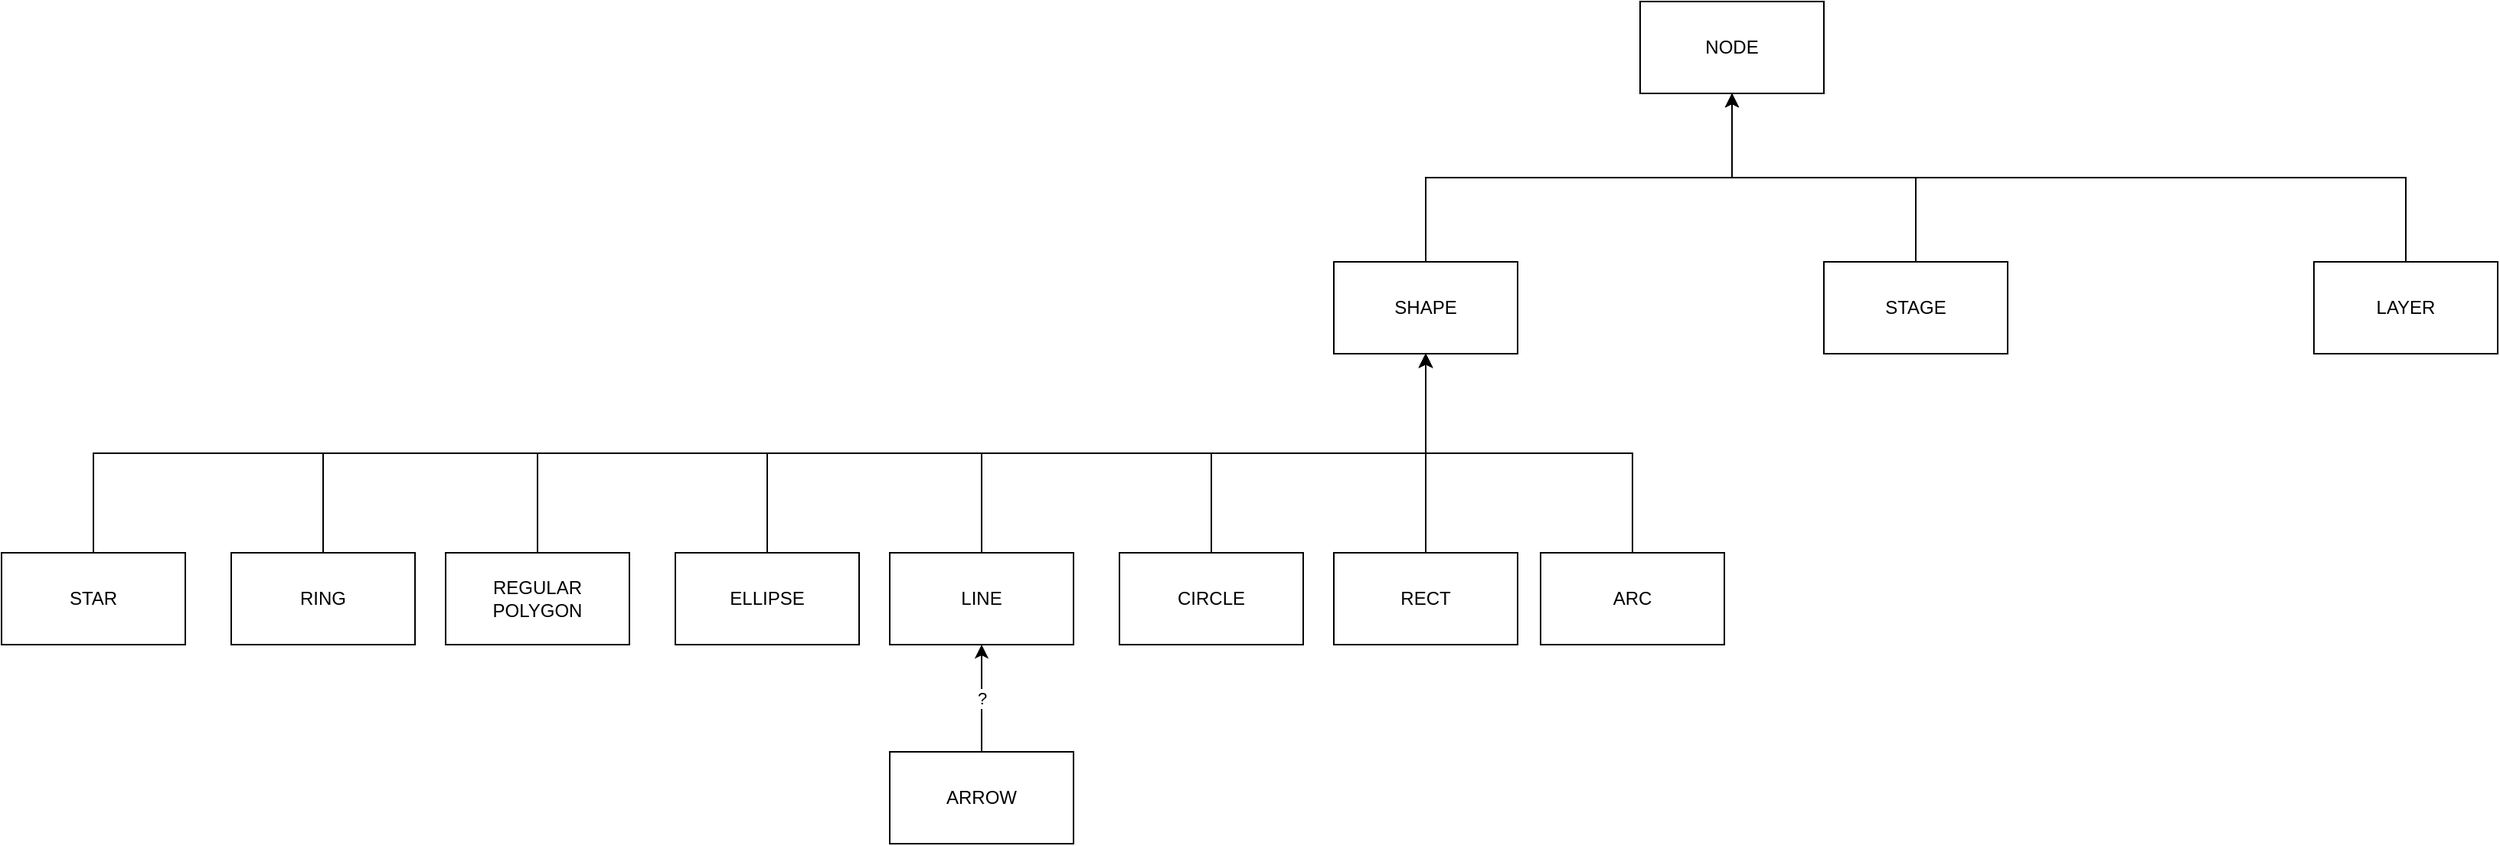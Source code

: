 <mxfile version="24.1.0" type="device">
  <diagram name="Page-1" id="XTs7JJ6mczBnE6e2hhl9">
    <mxGraphModel dx="2284" dy="836" grid="1" gridSize="10" guides="1" tooltips="1" connect="1" arrows="1" fold="1" page="1" pageScale="1" pageWidth="850" pageHeight="1100" math="0" shadow="0">
      <root>
        <mxCell id="0" />
        <mxCell id="1" parent="0" />
        <mxCell id="9bo8uZbP6z67TJfgycmk-1" value="NODE" style="rounded=0;whiteSpace=wrap;html=1;" vertex="1" parent="1">
          <mxGeometry x="360" y="390" width="120" height="60" as="geometry" />
        </mxCell>
        <mxCell id="9bo8uZbP6z67TJfgycmk-3" style="edgeStyle=orthogonalEdgeStyle;rounded=0;orthogonalLoop=1;jettySize=auto;html=1;exitX=0.5;exitY=0;exitDx=0;exitDy=0;entryX=0.5;entryY=1;entryDx=0;entryDy=0;" edge="1" parent="1" source="9bo8uZbP6z67TJfgycmk-2" target="9bo8uZbP6z67TJfgycmk-1">
          <mxGeometry relative="1" as="geometry" />
        </mxCell>
        <mxCell id="9bo8uZbP6z67TJfgycmk-2" value="SHAPE" style="rounded=0;whiteSpace=wrap;html=1;" vertex="1" parent="1">
          <mxGeometry x="160" y="560" width="120" height="60" as="geometry" />
        </mxCell>
        <mxCell id="9bo8uZbP6z67TJfgycmk-7" style="edgeStyle=orthogonalEdgeStyle;rounded=0;orthogonalLoop=1;jettySize=auto;html=1;entryX=0.5;entryY=1;entryDx=0;entryDy=0;exitX=0.5;exitY=0;exitDx=0;exitDy=0;" edge="1" parent="1" source="9bo8uZbP6z67TJfgycmk-4" target="9bo8uZbP6z67TJfgycmk-2">
          <mxGeometry relative="1" as="geometry" />
        </mxCell>
        <mxCell id="9bo8uZbP6z67TJfgycmk-4" value="CIRCLE" style="rounded=0;whiteSpace=wrap;html=1;" vertex="1" parent="1">
          <mxGeometry x="20" y="750" width="120" height="60" as="geometry" />
        </mxCell>
        <mxCell id="9bo8uZbP6z67TJfgycmk-8" style="edgeStyle=orthogonalEdgeStyle;rounded=0;orthogonalLoop=1;jettySize=auto;html=1;exitX=0.5;exitY=0;exitDx=0;exitDy=0;" edge="1" parent="1" source="9bo8uZbP6z67TJfgycmk-5">
          <mxGeometry relative="1" as="geometry">
            <mxPoint x="220" y="620" as="targetPoint" />
          </mxGeometry>
        </mxCell>
        <mxCell id="9bo8uZbP6z67TJfgycmk-5" value="RECT" style="rounded=0;whiteSpace=wrap;html=1;" vertex="1" parent="1">
          <mxGeometry x="160" y="750" width="120" height="60" as="geometry" />
        </mxCell>
        <mxCell id="9bo8uZbP6z67TJfgycmk-9" style="edgeStyle=orthogonalEdgeStyle;rounded=0;orthogonalLoop=1;jettySize=auto;html=1;entryX=0.5;entryY=1;entryDx=0;entryDy=0;exitX=0.5;exitY=0;exitDx=0;exitDy=0;" edge="1" parent="1" source="9bo8uZbP6z67TJfgycmk-6" target="9bo8uZbP6z67TJfgycmk-2">
          <mxGeometry relative="1" as="geometry" />
        </mxCell>
        <mxCell id="9bo8uZbP6z67TJfgycmk-6" value="ARC" style="rounded=0;whiteSpace=wrap;html=1;" vertex="1" parent="1">
          <mxGeometry x="295" y="750" width="120" height="60" as="geometry" />
        </mxCell>
        <mxCell id="9bo8uZbP6z67TJfgycmk-12" style="edgeStyle=orthogonalEdgeStyle;rounded=0;orthogonalLoop=1;jettySize=auto;html=1;entryX=0.5;entryY=1;entryDx=0;entryDy=0;" edge="1" parent="1" source="9bo8uZbP6z67TJfgycmk-10" target="9bo8uZbP6z67TJfgycmk-1">
          <mxGeometry relative="1" as="geometry" />
        </mxCell>
        <mxCell id="9bo8uZbP6z67TJfgycmk-10" value="STAGE" style="rounded=0;whiteSpace=wrap;html=1;" vertex="1" parent="1">
          <mxGeometry x="480" y="560" width="120" height="60" as="geometry" />
        </mxCell>
        <mxCell id="9bo8uZbP6z67TJfgycmk-13" style="edgeStyle=orthogonalEdgeStyle;rounded=0;orthogonalLoop=1;jettySize=auto;html=1;entryX=0.5;entryY=1;entryDx=0;entryDy=0;exitX=0.5;exitY=0;exitDx=0;exitDy=0;" edge="1" parent="1" source="9bo8uZbP6z67TJfgycmk-11" target="9bo8uZbP6z67TJfgycmk-1">
          <mxGeometry relative="1" as="geometry" />
        </mxCell>
        <mxCell id="9bo8uZbP6z67TJfgycmk-11" value="LAYER" style="rounded=0;whiteSpace=wrap;html=1;" vertex="1" parent="1">
          <mxGeometry x="800" y="560" width="120" height="60" as="geometry" />
        </mxCell>
        <mxCell id="9bo8uZbP6z67TJfgycmk-15" style="edgeStyle=orthogonalEdgeStyle;rounded=0;orthogonalLoop=1;jettySize=auto;html=1;entryX=0.5;entryY=1;entryDx=0;entryDy=0;exitX=0.5;exitY=0;exitDx=0;exitDy=0;" edge="1" parent="1" source="9bo8uZbP6z67TJfgycmk-14" target="9bo8uZbP6z67TJfgycmk-2">
          <mxGeometry relative="1" as="geometry" />
        </mxCell>
        <mxCell id="9bo8uZbP6z67TJfgycmk-14" value="LINE" style="rounded=0;whiteSpace=wrap;html=1;" vertex="1" parent="1">
          <mxGeometry x="-130" y="750" width="120" height="60" as="geometry" />
        </mxCell>
        <mxCell id="9bo8uZbP6z67TJfgycmk-17" value="?" style="edgeStyle=orthogonalEdgeStyle;rounded=0;orthogonalLoop=1;jettySize=auto;html=1;entryX=0.5;entryY=1;entryDx=0;entryDy=0;" edge="1" parent="1" source="9bo8uZbP6z67TJfgycmk-16" target="9bo8uZbP6z67TJfgycmk-14">
          <mxGeometry relative="1" as="geometry" />
        </mxCell>
        <mxCell id="9bo8uZbP6z67TJfgycmk-16" value="ARROW" style="rounded=0;whiteSpace=wrap;html=1;" vertex="1" parent="1">
          <mxGeometry x="-130" y="880" width="120" height="60" as="geometry" />
        </mxCell>
        <mxCell id="9bo8uZbP6z67TJfgycmk-19" style="edgeStyle=orthogonalEdgeStyle;rounded=0;orthogonalLoop=1;jettySize=auto;html=1;entryX=0.5;entryY=1;entryDx=0;entryDy=0;exitX=0.5;exitY=0;exitDx=0;exitDy=0;" edge="1" parent="1" source="9bo8uZbP6z67TJfgycmk-18" target="9bo8uZbP6z67TJfgycmk-2">
          <mxGeometry relative="1" as="geometry" />
        </mxCell>
        <mxCell id="9bo8uZbP6z67TJfgycmk-18" value="ELLIPSE" style="rounded=0;whiteSpace=wrap;html=1;" vertex="1" parent="1">
          <mxGeometry x="-270" y="750" width="120" height="60" as="geometry" />
        </mxCell>
        <mxCell id="9bo8uZbP6z67TJfgycmk-21" style="edgeStyle=orthogonalEdgeStyle;rounded=0;orthogonalLoop=1;jettySize=auto;html=1;entryX=0.5;entryY=1;entryDx=0;entryDy=0;exitX=0.5;exitY=0;exitDx=0;exitDy=0;" edge="1" parent="1" source="9bo8uZbP6z67TJfgycmk-20" target="9bo8uZbP6z67TJfgycmk-2">
          <mxGeometry relative="1" as="geometry" />
        </mxCell>
        <mxCell id="9bo8uZbP6z67TJfgycmk-20" value="REGULAR POLYGON" style="rounded=0;whiteSpace=wrap;html=1;" vertex="1" parent="1">
          <mxGeometry x="-420" y="750" width="120" height="60" as="geometry" />
        </mxCell>
        <mxCell id="9bo8uZbP6z67TJfgycmk-23" style="edgeStyle=orthogonalEdgeStyle;rounded=0;orthogonalLoop=1;jettySize=auto;html=1;entryX=0.5;entryY=1;entryDx=0;entryDy=0;exitX=0.5;exitY=0;exitDx=0;exitDy=0;" edge="1" parent="1" source="9bo8uZbP6z67TJfgycmk-22" target="9bo8uZbP6z67TJfgycmk-2">
          <mxGeometry relative="1" as="geometry" />
        </mxCell>
        <mxCell id="9bo8uZbP6z67TJfgycmk-22" value="RING" style="rounded=0;whiteSpace=wrap;html=1;" vertex="1" parent="1">
          <mxGeometry x="-560" y="750" width="120" height="60" as="geometry" />
        </mxCell>
        <mxCell id="9bo8uZbP6z67TJfgycmk-25" style="edgeStyle=orthogonalEdgeStyle;rounded=0;orthogonalLoop=1;jettySize=auto;html=1;entryX=0.5;entryY=1;entryDx=0;entryDy=0;exitX=0.5;exitY=0;exitDx=0;exitDy=0;" edge="1" parent="1" source="9bo8uZbP6z67TJfgycmk-24" target="9bo8uZbP6z67TJfgycmk-2">
          <mxGeometry relative="1" as="geometry" />
        </mxCell>
        <mxCell id="9bo8uZbP6z67TJfgycmk-24" value="STAR" style="rounded=0;whiteSpace=wrap;html=1;" vertex="1" parent="1">
          <mxGeometry x="-710" y="750" width="120" height="60" as="geometry" />
        </mxCell>
      </root>
    </mxGraphModel>
  </diagram>
</mxfile>
